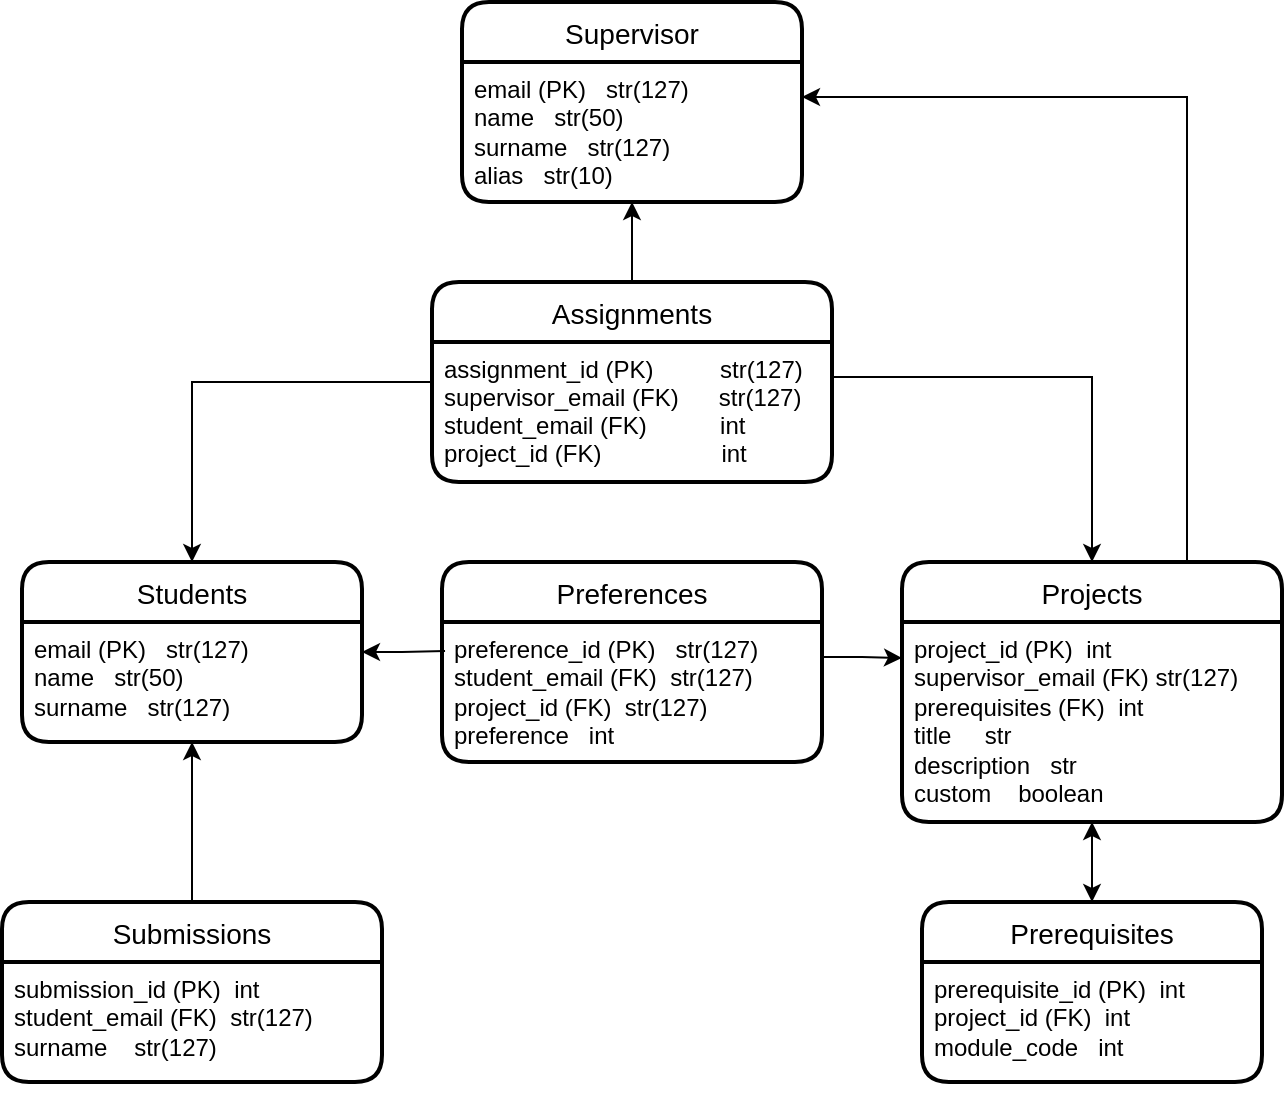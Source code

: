 <mxfile version="18.0.6" type="github">
  <diagram id="R2lEEEUBdFMjLlhIrx00" name="Page-1">
    <mxGraphModel dx="675" dy="1497" grid="1" gridSize="10" guides="1" tooltips="1" connect="1" arrows="1" fold="1" page="1" pageScale="1" pageWidth="850" pageHeight="1100" math="0" shadow="0" extFonts="Permanent Marker^https://fonts.googleapis.com/css?family=Permanent+Marker">
      <root>
        <mxCell id="0" />
        <mxCell id="1" parent="0" />
        <mxCell id="O_--yid4OymOuht97shS-12" value="Preferences" style="swimlane;childLayout=stackLayout;horizontal=1;startSize=30;horizontalStack=0;rounded=1;fontSize=14;fontStyle=0;strokeWidth=2;resizeParent=0;resizeLast=1;shadow=0;dashed=0;align=center;" vertex="1" parent="1">
          <mxGeometry x="325" y="20" width="190" height="100" as="geometry" />
        </mxCell>
        <mxCell id="O_--yid4OymOuht97shS-13" value="preference_id (PK)&lt;span style=&quot;&quot;&gt;	&lt;span style=&quot;white-space: pre;&quot;&gt;	&lt;/span&gt;&lt;span style=&quot;white-space: pre;&quot;&gt;	&lt;/span&gt;&lt;/span&gt;&lt;span style=&quot;&quot;&gt;&lt;/span&gt;str(127)&lt;br&gt;student_email (FK)&lt;span style=&quot;white-space: pre;&quot;&gt;	&lt;/span&gt;&lt;span style=&quot;white-space: pre;&quot;&gt;	&lt;/span&gt;str(127)&amp;nbsp;&amp;nbsp;&lt;br&gt;project_id (FK)&lt;span style=&quot;white-space: pre;&quot;&gt;	&lt;/span&gt;&lt;span style=&quot;white-space: pre;&quot;&gt;	&lt;/span&gt;str(127)&lt;br&gt;preference&lt;span style=&quot;white-space: pre;&quot;&gt;	&lt;/span&gt;&lt;span style=&quot;white-space: pre;&quot;&gt;	&lt;/span&gt;&lt;span style=&quot;white-space: pre;&quot;&gt;	&lt;/span&gt;int" style="align=left;strokeColor=none;fillColor=none;spacingLeft=4;fontSize=12;verticalAlign=top;resizable=0;rotatable=0;part=1;html=1;" vertex="1" parent="O_--yid4OymOuht97shS-12">
          <mxGeometry y="30" width="190" height="70" as="geometry" />
        </mxCell>
        <mxCell id="O_--yid4OymOuht97shS-14" value="Assignments" style="swimlane;childLayout=stackLayout;horizontal=1;startSize=30;horizontalStack=0;rounded=1;fontSize=14;fontStyle=0;strokeWidth=2;resizeParent=0;resizeLast=1;shadow=0;dashed=0;align=center;" vertex="1" parent="1">
          <mxGeometry x="320" y="-120" width="200" height="100" as="geometry" />
        </mxCell>
        <mxCell id="O_--yid4OymOuht97shS-15" value="assignment_id (PK)          str(127)&#xa;supervisor_email (FK)      str(127)&#xa;student_email (FK)           int&#xa;project_id (FK)                  int&#xa;&#xa;&#xa;" style="align=left;strokeColor=none;fillColor=none;spacingLeft=4;fontSize=12;verticalAlign=top;resizable=0;rotatable=0;part=1;" vertex="1" parent="O_--yid4OymOuht97shS-14">
          <mxGeometry y="30" width="200" height="70" as="geometry" />
        </mxCell>
        <mxCell id="O_--yid4OymOuht97shS-19" value="Supervisor" style="swimlane;childLayout=stackLayout;horizontal=1;startSize=30;horizontalStack=0;rounded=1;fontSize=14;fontStyle=0;strokeWidth=2;resizeParent=0;resizeLast=1;shadow=0;dashed=0;align=center;" vertex="1" parent="1">
          <mxGeometry x="335" y="-260" width="170" height="100" as="geometry" />
        </mxCell>
        <mxCell id="O_--yid4OymOuht97shS-20" value="email (PK)&lt;span style=&quot;&quot;&gt;	&lt;span style=&quot;white-space: pre;&quot;&gt;	&lt;/span&gt;&lt;span style=&quot;white-space: pre;&quot;&gt;	&lt;/span&gt;&lt;/span&gt;&lt;span style=&quot;&quot;&gt;&lt;/span&gt;str(127)&lt;br&gt;name&lt;span style=&quot;white-space: pre;&quot;&gt;	&lt;/span&gt;&lt;span style=&quot;white-space: pre;&quot;&gt;	&lt;/span&gt;&lt;span style=&quot;white-space: pre;&quot;&gt;	&lt;/span&gt;str(50)&lt;br&gt;&lt;div&gt;surname&lt;span style=&quot;white-space: pre;&quot;&gt;	&lt;/span&gt;&lt;span style=&quot;white-space: pre;&quot;&gt;	&lt;/span&gt;&lt;span style=&quot;white-space: pre;&quot;&gt;	&lt;/span&gt;str(127)&lt;/div&gt;&lt;div&gt;alias&lt;span style=&quot;white-space: pre;&quot;&gt;	&lt;/span&gt;&lt;span style=&quot;white-space: pre;&quot;&gt;	&lt;/span&gt;&lt;span style=&quot;white-space: pre;&quot;&gt;	&lt;/span&gt;str(10)&lt;br&gt;&lt;/div&gt;" style="align=left;strokeColor=none;fillColor=none;spacingLeft=4;fontSize=12;verticalAlign=top;resizable=0;rotatable=0;part=1;html=1;" vertex="1" parent="O_--yid4OymOuht97shS-19">
          <mxGeometry y="30" width="170" height="70" as="geometry" />
        </mxCell>
        <mxCell id="O_--yid4OymOuht97shS-36" style="edgeStyle=orthogonalEdgeStyle;rounded=0;orthogonalLoop=1;jettySize=auto;html=1;exitX=0.5;exitY=0;exitDx=0;exitDy=0;entryX=0;entryY=0.5;entryDx=0;entryDy=0;startArrow=classic;startFill=1;endArrow=none;endFill=0;" edge="1" parent="1" source="O_--yid4OymOuht97shS-21" target="O_--yid4OymOuht97shS-14">
          <mxGeometry relative="1" as="geometry" />
        </mxCell>
        <mxCell id="O_--yid4OymOuht97shS-21" value="Students" style="swimlane;childLayout=stackLayout;horizontal=1;startSize=30;horizontalStack=0;rounded=1;fontSize=14;fontStyle=0;strokeWidth=2;resizeParent=0;resizeLast=1;shadow=0;dashed=0;align=center;" vertex="1" parent="1">
          <mxGeometry x="115" y="20" width="170" height="90" as="geometry" />
        </mxCell>
        <mxCell id="O_--yid4OymOuht97shS-22" value="email (PK)&lt;span style=&quot;&quot;&gt;	&lt;span style=&quot;white-space: pre;&quot;&gt;	&lt;/span&gt;&lt;span style=&quot;white-space: pre;&quot;&gt;	&lt;/span&gt;&lt;/span&gt;&lt;span style=&quot;&quot;&gt;&lt;/span&gt;str(127)&lt;br&gt;name&lt;span style=&quot;white-space: pre;&quot;&gt;	&lt;/span&gt;&lt;span style=&quot;white-space: pre;&quot;&gt;	&lt;/span&gt;&lt;span style=&quot;white-space: pre;&quot;&gt;	&lt;/span&gt;str(50)&lt;br&gt;&lt;div&gt;surname&lt;span style=&quot;white-space: pre;&quot;&gt;	&lt;/span&gt;&lt;span style=&quot;white-space: pre;&quot;&gt;	&lt;/span&gt;&lt;span style=&quot;white-space: pre;&quot;&gt;	&lt;/span&gt;str(127)&lt;/div&gt;&lt;div&gt;&lt;br&gt;&lt;/div&gt;" style="align=left;strokeColor=none;fillColor=none;spacingLeft=4;fontSize=12;verticalAlign=top;resizable=0;rotatable=0;part=1;html=1;" vertex="1" parent="O_--yid4OymOuht97shS-21">
          <mxGeometry y="30" width="170" height="60" as="geometry" />
        </mxCell>
        <mxCell id="O_--yid4OymOuht97shS-44" style="edgeStyle=orthogonalEdgeStyle;rounded=0;orthogonalLoop=1;jettySize=auto;html=1;exitX=0.75;exitY=0;exitDx=0;exitDy=0;entryX=1;entryY=0.25;entryDx=0;entryDy=0;" edge="1" parent="1" source="O_--yid4OymOuht97shS-24" target="O_--yid4OymOuht97shS-20">
          <mxGeometry relative="1" as="geometry" />
        </mxCell>
        <mxCell id="O_--yid4OymOuht97shS-24" value="Projects" style="swimlane;childLayout=stackLayout;horizontal=1;startSize=30;horizontalStack=0;rounded=1;fontSize=14;fontStyle=0;strokeWidth=2;resizeParent=0;resizeLast=1;shadow=0;dashed=0;align=center;" vertex="1" parent="1">
          <mxGeometry x="555" y="20" width="190" height="130" as="geometry" />
        </mxCell>
        <mxCell id="O_--yid4OymOuht97shS-25" value="&lt;div&gt;project_id (PK)&lt;span style=&quot;white-space: pre;&quot;&gt;	&lt;/span&gt;&lt;span style=&quot;white-space: pre;&quot;&gt;	&lt;/span&gt;int&lt;/div&gt;&lt;div&gt;supervisor_email (FK)&lt;span style=&quot;white-space: pre;&quot;&gt;	&lt;/span&gt;str(127)&lt;/div&gt;&lt;div&gt;prerequisites (FK)&lt;span style=&quot;white-space: pre;&quot;&gt;	&lt;/span&gt;&lt;span style=&quot;white-space: pre;&quot;&gt;	&lt;/span&gt;int&lt;/div&gt;&lt;div&gt;title&lt;span style=&quot;white-space: pre;&quot;&gt;	&lt;/span&gt;&lt;span style=&quot;white-space: pre;&quot;&gt;	&lt;/span&gt;&lt;span style=&quot;white-space: pre;&quot;&gt;	&lt;/span&gt;&lt;span style=&quot;white-space: pre;&quot;&gt;	&lt;/span&gt;&lt;span style=&quot;white-space: pre;&quot;&gt;	&lt;/span&gt;str&lt;/div&gt;&lt;div&gt;description&lt;span style=&quot;white-space: pre;&quot;&gt;	&lt;/span&gt;&lt;span style=&quot;white-space: pre;&quot;&gt;	&lt;/span&gt;&lt;span style=&quot;white-space: pre;&quot;&gt;	&lt;/span&gt;str&lt;/div&gt;&lt;div&gt;custom&lt;span style=&quot;white-space: pre;&quot;&gt;	&lt;/span&gt;&lt;span style=&quot;white-space: pre;&quot;&gt;	&lt;/span&gt;&lt;span style=&quot;white-space: pre;&quot;&gt;	&lt;/span&gt;&lt;span style=&quot;white-space: pre;&quot;&gt;	&lt;/span&gt;boolean&lt;br&gt;&lt;/div&gt;" style="align=left;strokeColor=none;fillColor=none;spacingLeft=4;fontSize=12;verticalAlign=top;resizable=0;rotatable=0;part=1;html=1;" vertex="1" parent="O_--yid4OymOuht97shS-24">
          <mxGeometry y="30" width="190" height="100" as="geometry" />
        </mxCell>
        <mxCell id="O_--yid4OymOuht97shS-34" style="edgeStyle=orthogonalEdgeStyle;rounded=0;orthogonalLoop=1;jettySize=auto;html=1;exitX=0.5;exitY=0;exitDx=0;exitDy=0;entryX=0.5;entryY=1;entryDx=0;entryDy=0;" edge="1" parent="1" source="O_--yid4OymOuht97shS-28" target="O_--yid4OymOuht97shS-21">
          <mxGeometry relative="1" as="geometry" />
        </mxCell>
        <mxCell id="O_--yid4OymOuht97shS-28" value="Submissions" style="swimlane;childLayout=stackLayout;horizontal=1;startSize=30;horizontalStack=0;rounded=1;fontSize=14;fontStyle=0;strokeWidth=2;resizeParent=0;resizeLast=1;shadow=0;dashed=0;align=center;" vertex="1" parent="1">
          <mxGeometry x="105" y="190" width="190" height="90" as="geometry" />
        </mxCell>
        <mxCell id="O_--yid4OymOuht97shS-29" value="submission_id (PK)&lt;span style=&quot;&quot;&gt; &lt;span style=&quot;white-space: pre;&quot;&gt;	&lt;/span&gt;&lt;/span&gt;int&lt;br&gt;student_email (FK)&lt;span style=&quot;white-space: pre;&quot;&gt;	&lt;/span&gt;&lt;span style=&quot;white-space: pre;&quot;&gt;	&lt;/span&gt;str(127)&lt;br&gt;&lt;div&gt;surname&lt;span style=&quot;white-space: pre;&quot;&gt;	&lt;/span&gt;&lt;span style=&quot;white-space: pre;&quot;&gt;	&lt;/span&gt;&lt;span style=&quot;white-space: pre;&quot;&gt;	&lt;span style=&quot;white-space: pre;&quot;&gt;	&lt;/span&gt;&lt;/span&gt;str(127)&lt;/div&gt;&lt;div&gt;&lt;br&gt;&lt;/div&gt;" style="align=left;strokeColor=none;fillColor=none;spacingLeft=4;fontSize=12;verticalAlign=top;resizable=0;rotatable=0;part=1;html=1;" vertex="1" parent="O_--yid4OymOuht97shS-28">
          <mxGeometry y="30" width="190" height="60" as="geometry" />
        </mxCell>
        <mxCell id="O_--yid4OymOuht97shS-50" style="edgeStyle=orthogonalEdgeStyle;rounded=0;orthogonalLoop=1;jettySize=auto;html=1;exitX=0.5;exitY=0;exitDx=0;exitDy=0;startArrow=classic;startFill=1;strokeColor=default;" edge="1" parent="1" source="O_--yid4OymOuht97shS-30" target="O_--yid4OymOuht97shS-25">
          <mxGeometry relative="1" as="geometry" />
        </mxCell>
        <mxCell id="O_--yid4OymOuht97shS-30" value="Prerequisites" style="swimlane;childLayout=stackLayout;horizontal=1;startSize=30;horizontalStack=0;rounded=1;fontSize=14;fontStyle=0;strokeWidth=2;resizeParent=0;resizeLast=1;shadow=0;dashed=0;align=center;" vertex="1" parent="1">
          <mxGeometry x="565" y="190" width="170" height="90" as="geometry" />
        </mxCell>
        <mxCell id="O_--yid4OymOuht97shS-31" value="prerequisite_id (PK)&lt;span style=&quot;&quot;&gt; &lt;span style=&quot;white-space: pre;&quot;&gt;	&lt;/span&gt;&lt;/span&gt;int&lt;br&gt;project_id (FK)&lt;span style=&quot;white-space: pre;&quot;&gt;	&lt;/span&gt;&lt;span style=&quot;white-space: pre;&quot;&gt;	&lt;/span&gt;int&lt;br&gt;&lt;div&gt;module_code&lt;span style=&quot;white-space: pre;&quot;&gt;	&lt;/span&gt;&lt;span style=&quot;white-space: pre;&quot;&gt;	&lt;/span&gt;&lt;span style=&quot;white-space: pre;&quot;&gt;	int&lt;/span&gt;&lt;/div&gt;&lt;div&gt;&lt;br&gt;&lt;/div&gt;" style="align=left;strokeColor=none;fillColor=none;spacingLeft=4;fontSize=12;verticalAlign=top;resizable=0;rotatable=0;part=1;html=1;" vertex="1" parent="O_--yid4OymOuht97shS-30">
          <mxGeometry y="30" width="170" height="60" as="geometry" />
        </mxCell>
        <mxCell id="O_--yid4OymOuht97shS-37" style="edgeStyle=orthogonalEdgeStyle;rounded=0;orthogonalLoop=1;jettySize=auto;html=1;exitX=1;exitY=0.25;exitDx=0;exitDy=0;entryX=0.5;entryY=0;entryDx=0;entryDy=0;" edge="1" parent="1" source="O_--yid4OymOuht97shS-15" target="O_--yid4OymOuht97shS-24">
          <mxGeometry relative="1" as="geometry" />
        </mxCell>
        <mxCell id="O_--yid4OymOuht97shS-41" style="edgeStyle=orthogonalEdgeStyle;rounded=0;orthogonalLoop=1;jettySize=auto;html=1;exitX=1;exitY=0.25;exitDx=0;exitDy=0;entryX=0;entryY=0.18;entryDx=0;entryDy=0;entryPerimeter=0;" edge="1" parent="1" source="O_--yid4OymOuht97shS-13" target="O_--yid4OymOuht97shS-25">
          <mxGeometry relative="1" as="geometry" />
        </mxCell>
        <mxCell id="O_--yid4OymOuht97shS-45" style="edgeStyle=orthogonalEdgeStyle;rounded=0;orthogonalLoop=1;jettySize=auto;html=1;exitX=0.5;exitY=1;exitDx=0;exitDy=0;entryX=0.5;entryY=0;entryDx=0;entryDy=0;strokeColor=none;startArrow=classicThin;startFill=1;" edge="1" parent="1" source="O_--yid4OymOuht97shS-25" target="O_--yid4OymOuht97shS-30">
          <mxGeometry relative="1" as="geometry" />
        </mxCell>
        <mxCell id="O_--yid4OymOuht97shS-47" style="edgeStyle=orthogonalEdgeStyle;rounded=0;orthogonalLoop=1;jettySize=auto;html=1;exitX=0.5;exitY=1;exitDx=0;exitDy=0;entryX=0.5;entryY=0;entryDx=0;entryDy=0;startArrow=classic;startFill=1;endArrow=none;endFill=0;" edge="1" parent="1" source="O_--yid4OymOuht97shS-20" target="O_--yid4OymOuht97shS-14">
          <mxGeometry relative="1" as="geometry" />
        </mxCell>
        <mxCell id="O_--yid4OymOuht97shS-52" style="edgeStyle=orthogonalEdgeStyle;rounded=0;orthogonalLoop=1;jettySize=auto;html=1;exitX=1;exitY=0.25;exitDx=0;exitDy=0;entryX=0.008;entryY=0.207;entryDx=0;entryDy=0;entryPerimeter=0;startArrow=classic;startFill=1;endArrow=none;endFill=0;strokeColor=default;" edge="1" parent="1" source="O_--yid4OymOuht97shS-22" target="O_--yid4OymOuht97shS-13">
          <mxGeometry relative="1" as="geometry" />
        </mxCell>
      </root>
    </mxGraphModel>
  </diagram>
</mxfile>

